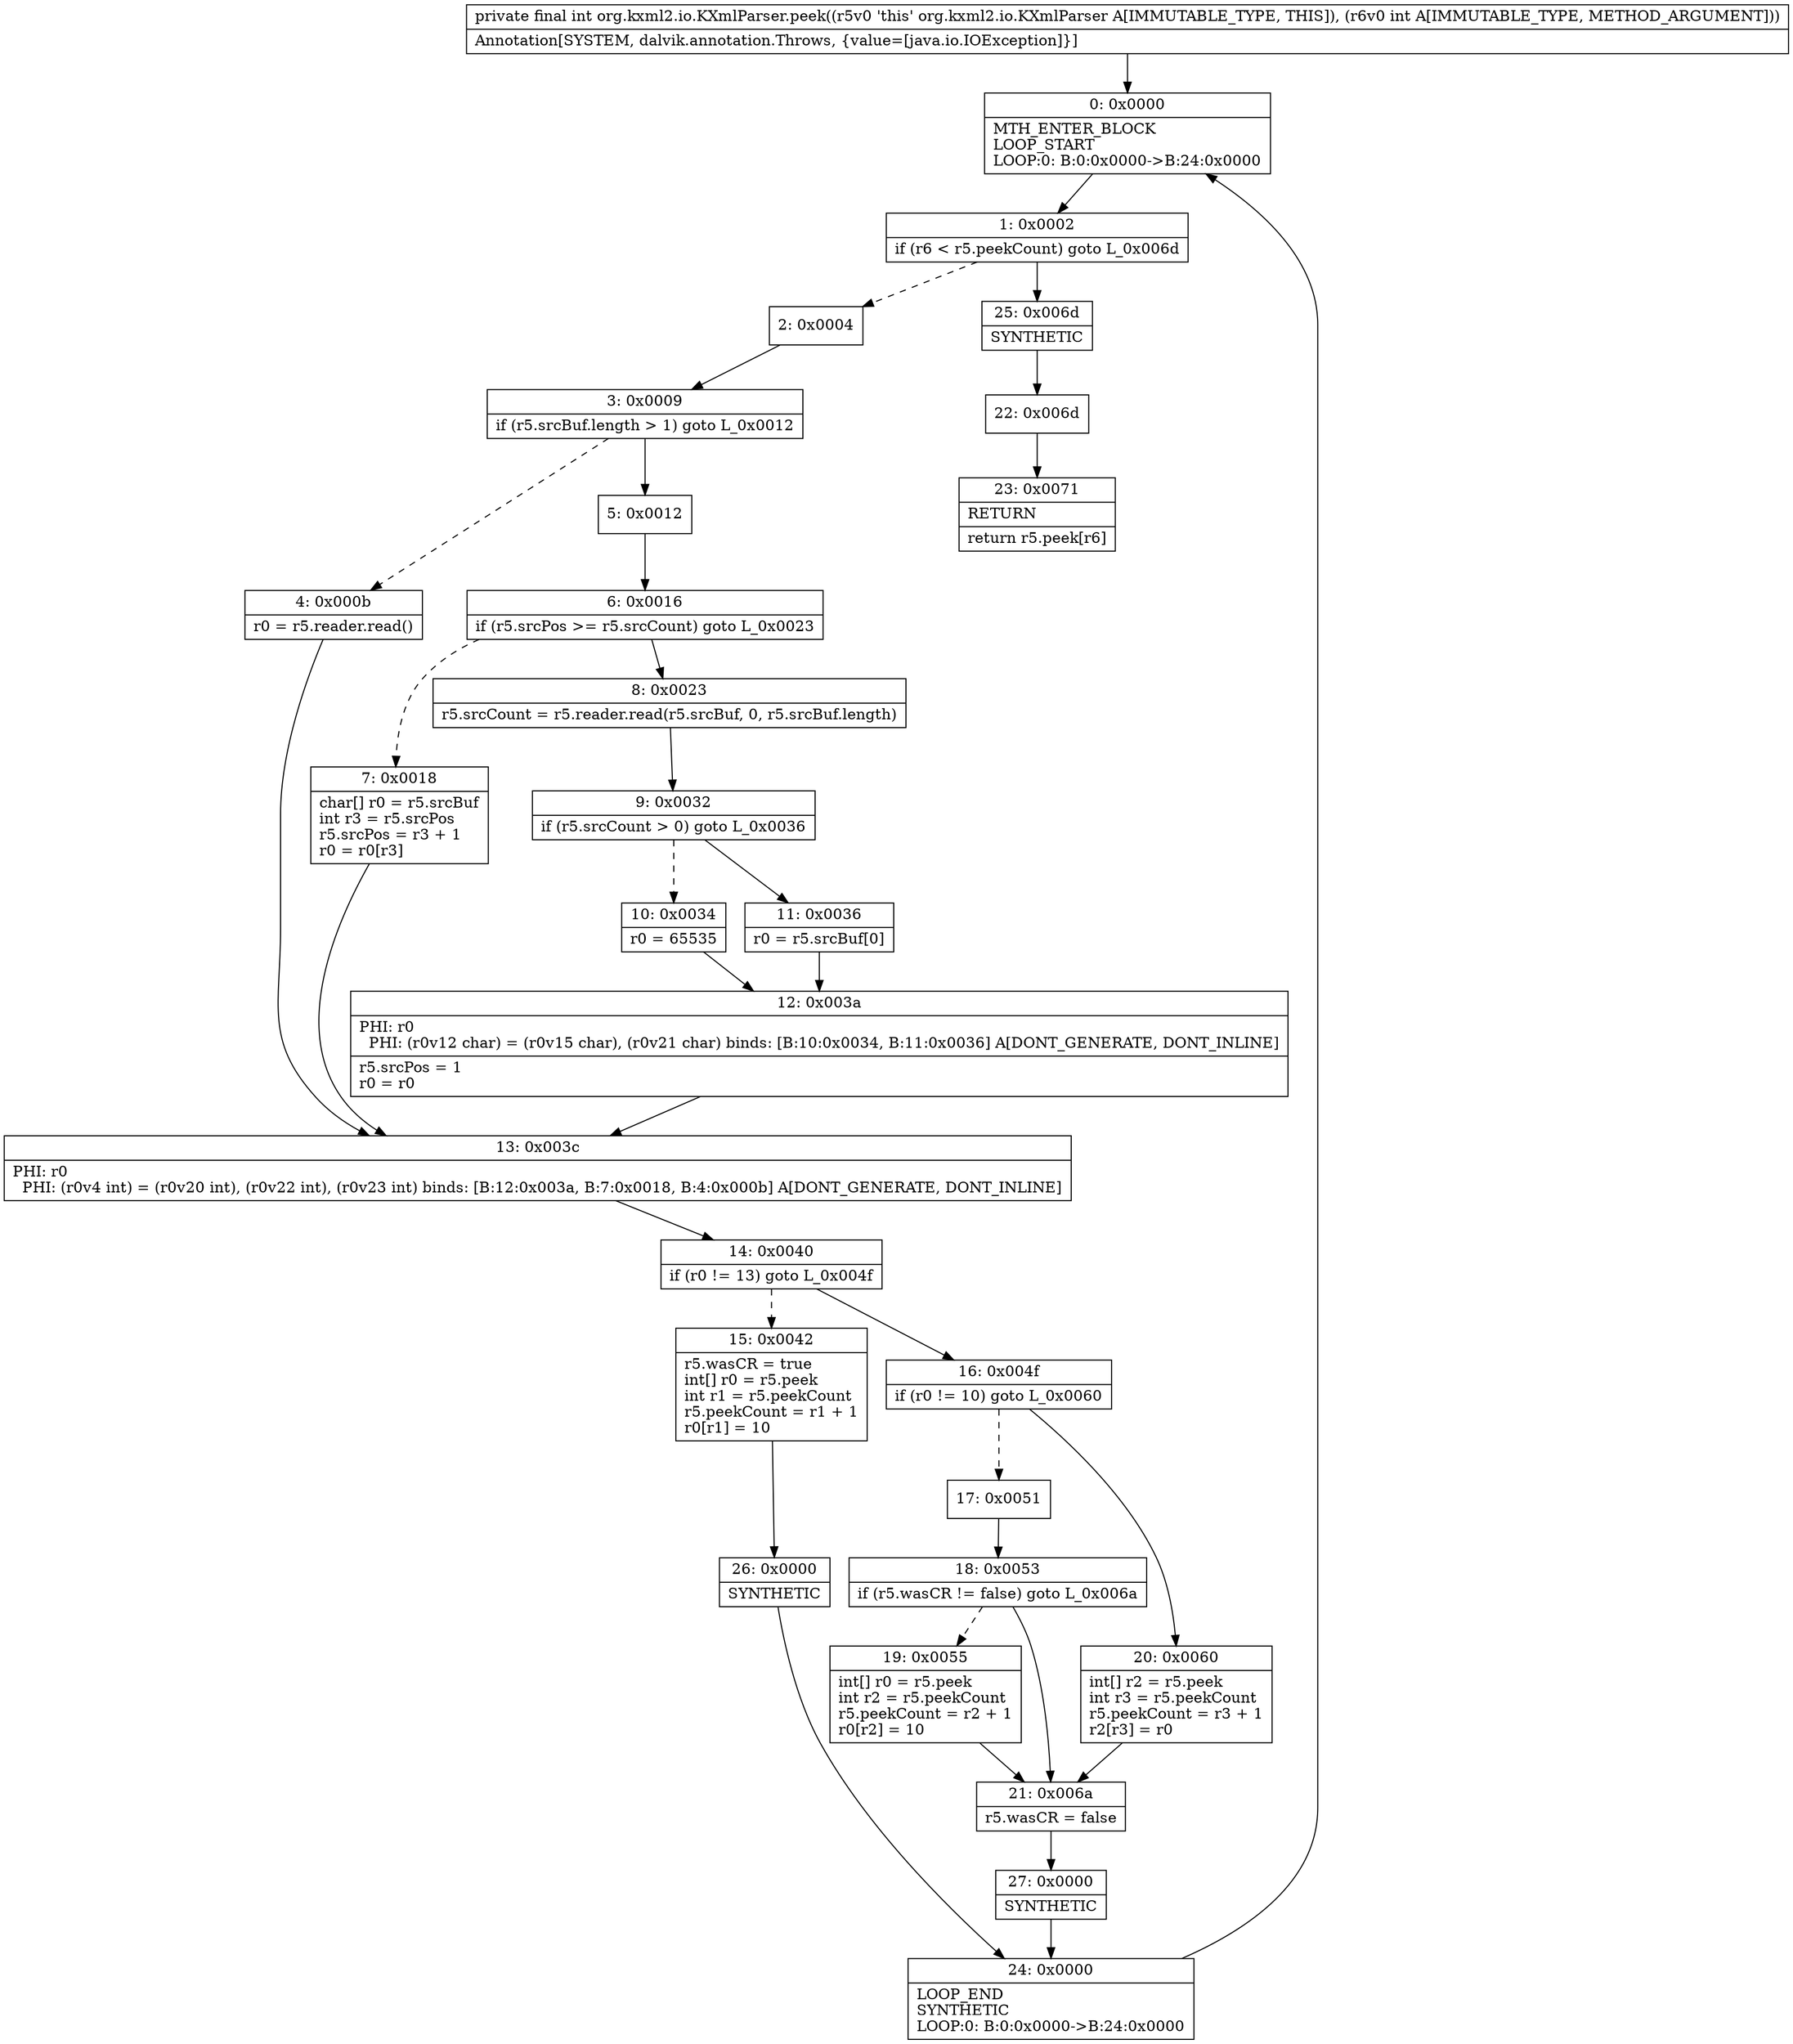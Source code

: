 digraph "CFG fororg.kxml2.io.KXmlParser.peek(I)I" {
Node_0 [shape=record,label="{0\:\ 0x0000|MTH_ENTER_BLOCK\lLOOP_START\lLOOP:0: B:0:0x0000\-\>B:24:0x0000\l}"];
Node_1 [shape=record,label="{1\:\ 0x0002|if (r6 \< r5.peekCount) goto L_0x006d\l}"];
Node_2 [shape=record,label="{2\:\ 0x0004}"];
Node_3 [shape=record,label="{3\:\ 0x0009|if (r5.srcBuf.length \> 1) goto L_0x0012\l}"];
Node_4 [shape=record,label="{4\:\ 0x000b|r0 = r5.reader.read()\l}"];
Node_5 [shape=record,label="{5\:\ 0x0012}"];
Node_6 [shape=record,label="{6\:\ 0x0016|if (r5.srcPos \>= r5.srcCount) goto L_0x0023\l}"];
Node_7 [shape=record,label="{7\:\ 0x0018|char[] r0 = r5.srcBuf\lint r3 = r5.srcPos\lr5.srcPos = r3 + 1\lr0 = r0[r3]\l}"];
Node_8 [shape=record,label="{8\:\ 0x0023|r5.srcCount = r5.reader.read(r5.srcBuf, 0, r5.srcBuf.length)\l}"];
Node_9 [shape=record,label="{9\:\ 0x0032|if (r5.srcCount \> 0) goto L_0x0036\l}"];
Node_10 [shape=record,label="{10\:\ 0x0034|r0 = 65535\l}"];
Node_11 [shape=record,label="{11\:\ 0x0036|r0 = r5.srcBuf[0]\l}"];
Node_12 [shape=record,label="{12\:\ 0x003a|PHI: r0 \l  PHI: (r0v12 char) = (r0v15 char), (r0v21 char) binds: [B:10:0x0034, B:11:0x0036] A[DONT_GENERATE, DONT_INLINE]\l|r5.srcPos = 1\lr0 = r0\l}"];
Node_13 [shape=record,label="{13\:\ 0x003c|PHI: r0 \l  PHI: (r0v4 int) = (r0v20 int), (r0v22 int), (r0v23 int) binds: [B:12:0x003a, B:7:0x0018, B:4:0x000b] A[DONT_GENERATE, DONT_INLINE]\l}"];
Node_14 [shape=record,label="{14\:\ 0x0040|if (r0 != 13) goto L_0x004f\l}"];
Node_15 [shape=record,label="{15\:\ 0x0042|r5.wasCR = true\lint[] r0 = r5.peek\lint r1 = r5.peekCount\lr5.peekCount = r1 + 1\lr0[r1] = 10\l}"];
Node_16 [shape=record,label="{16\:\ 0x004f|if (r0 != 10) goto L_0x0060\l}"];
Node_17 [shape=record,label="{17\:\ 0x0051}"];
Node_18 [shape=record,label="{18\:\ 0x0053|if (r5.wasCR != false) goto L_0x006a\l}"];
Node_19 [shape=record,label="{19\:\ 0x0055|int[] r0 = r5.peek\lint r2 = r5.peekCount\lr5.peekCount = r2 + 1\lr0[r2] = 10\l}"];
Node_20 [shape=record,label="{20\:\ 0x0060|int[] r2 = r5.peek\lint r3 = r5.peekCount\lr5.peekCount = r3 + 1\lr2[r3] = r0\l}"];
Node_21 [shape=record,label="{21\:\ 0x006a|r5.wasCR = false\l}"];
Node_22 [shape=record,label="{22\:\ 0x006d}"];
Node_23 [shape=record,label="{23\:\ 0x0071|RETURN\l|return r5.peek[r6]\l}"];
Node_24 [shape=record,label="{24\:\ 0x0000|LOOP_END\lSYNTHETIC\lLOOP:0: B:0:0x0000\-\>B:24:0x0000\l}"];
Node_25 [shape=record,label="{25\:\ 0x006d|SYNTHETIC\l}"];
Node_26 [shape=record,label="{26\:\ 0x0000|SYNTHETIC\l}"];
Node_27 [shape=record,label="{27\:\ 0x0000|SYNTHETIC\l}"];
MethodNode[shape=record,label="{private final int org.kxml2.io.KXmlParser.peek((r5v0 'this' org.kxml2.io.KXmlParser A[IMMUTABLE_TYPE, THIS]), (r6v0 int A[IMMUTABLE_TYPE, METHOD_ARGUMENT]))  | Annotation[SYSTEM, dalvik.annotation.Throws, \{value=[java.io.IOException]\}]\l}"];
MethodNode -> Node_0;
Node_0 -> Node_1;
Node_1 -> Node_2[style=dashed];
Node_1 -> Node_25;
Node_2 -> Node_3;
Node_3 -> Node_4[style=dashed];
Node_3 -> Node_5;
Node_4 -> Node_13;
Node_5 -> Node_6;
Node_6 -> Node_7[style=dashed];
Node_6 -> Node_8;
Node_7 -> Node_13;
Node_8 -> Node_9;
Node_9 -> Node_10[style=dashed];
Node_9 -> Node_11;
Node_10 -> Node_12;
Node_11 -> Node_12;
Node_12 -> Node_13;
Node_13 -> Node_14;
Node_14 -> Node_15[style=dashed];
Node_14 -> Node_16;
Node_15 -> Node_26;
Node_16 -> Node_17[style=dashed];
Node_16 -> Node_20;
Node_17 -> Node_18;
Node_18 -> Node_19[style=dashed];
Node_18 -> Node_21;
Node_19 -> Node_21;
Node_20 -> Node_21;
Node_21 -> Node_27;
Node_22 -> Node_23;
Node_24 -> Node_0;
Node_25 -> Node_22;
Node_26 -> Node_24;
Node_27 -> Node_24;
}

